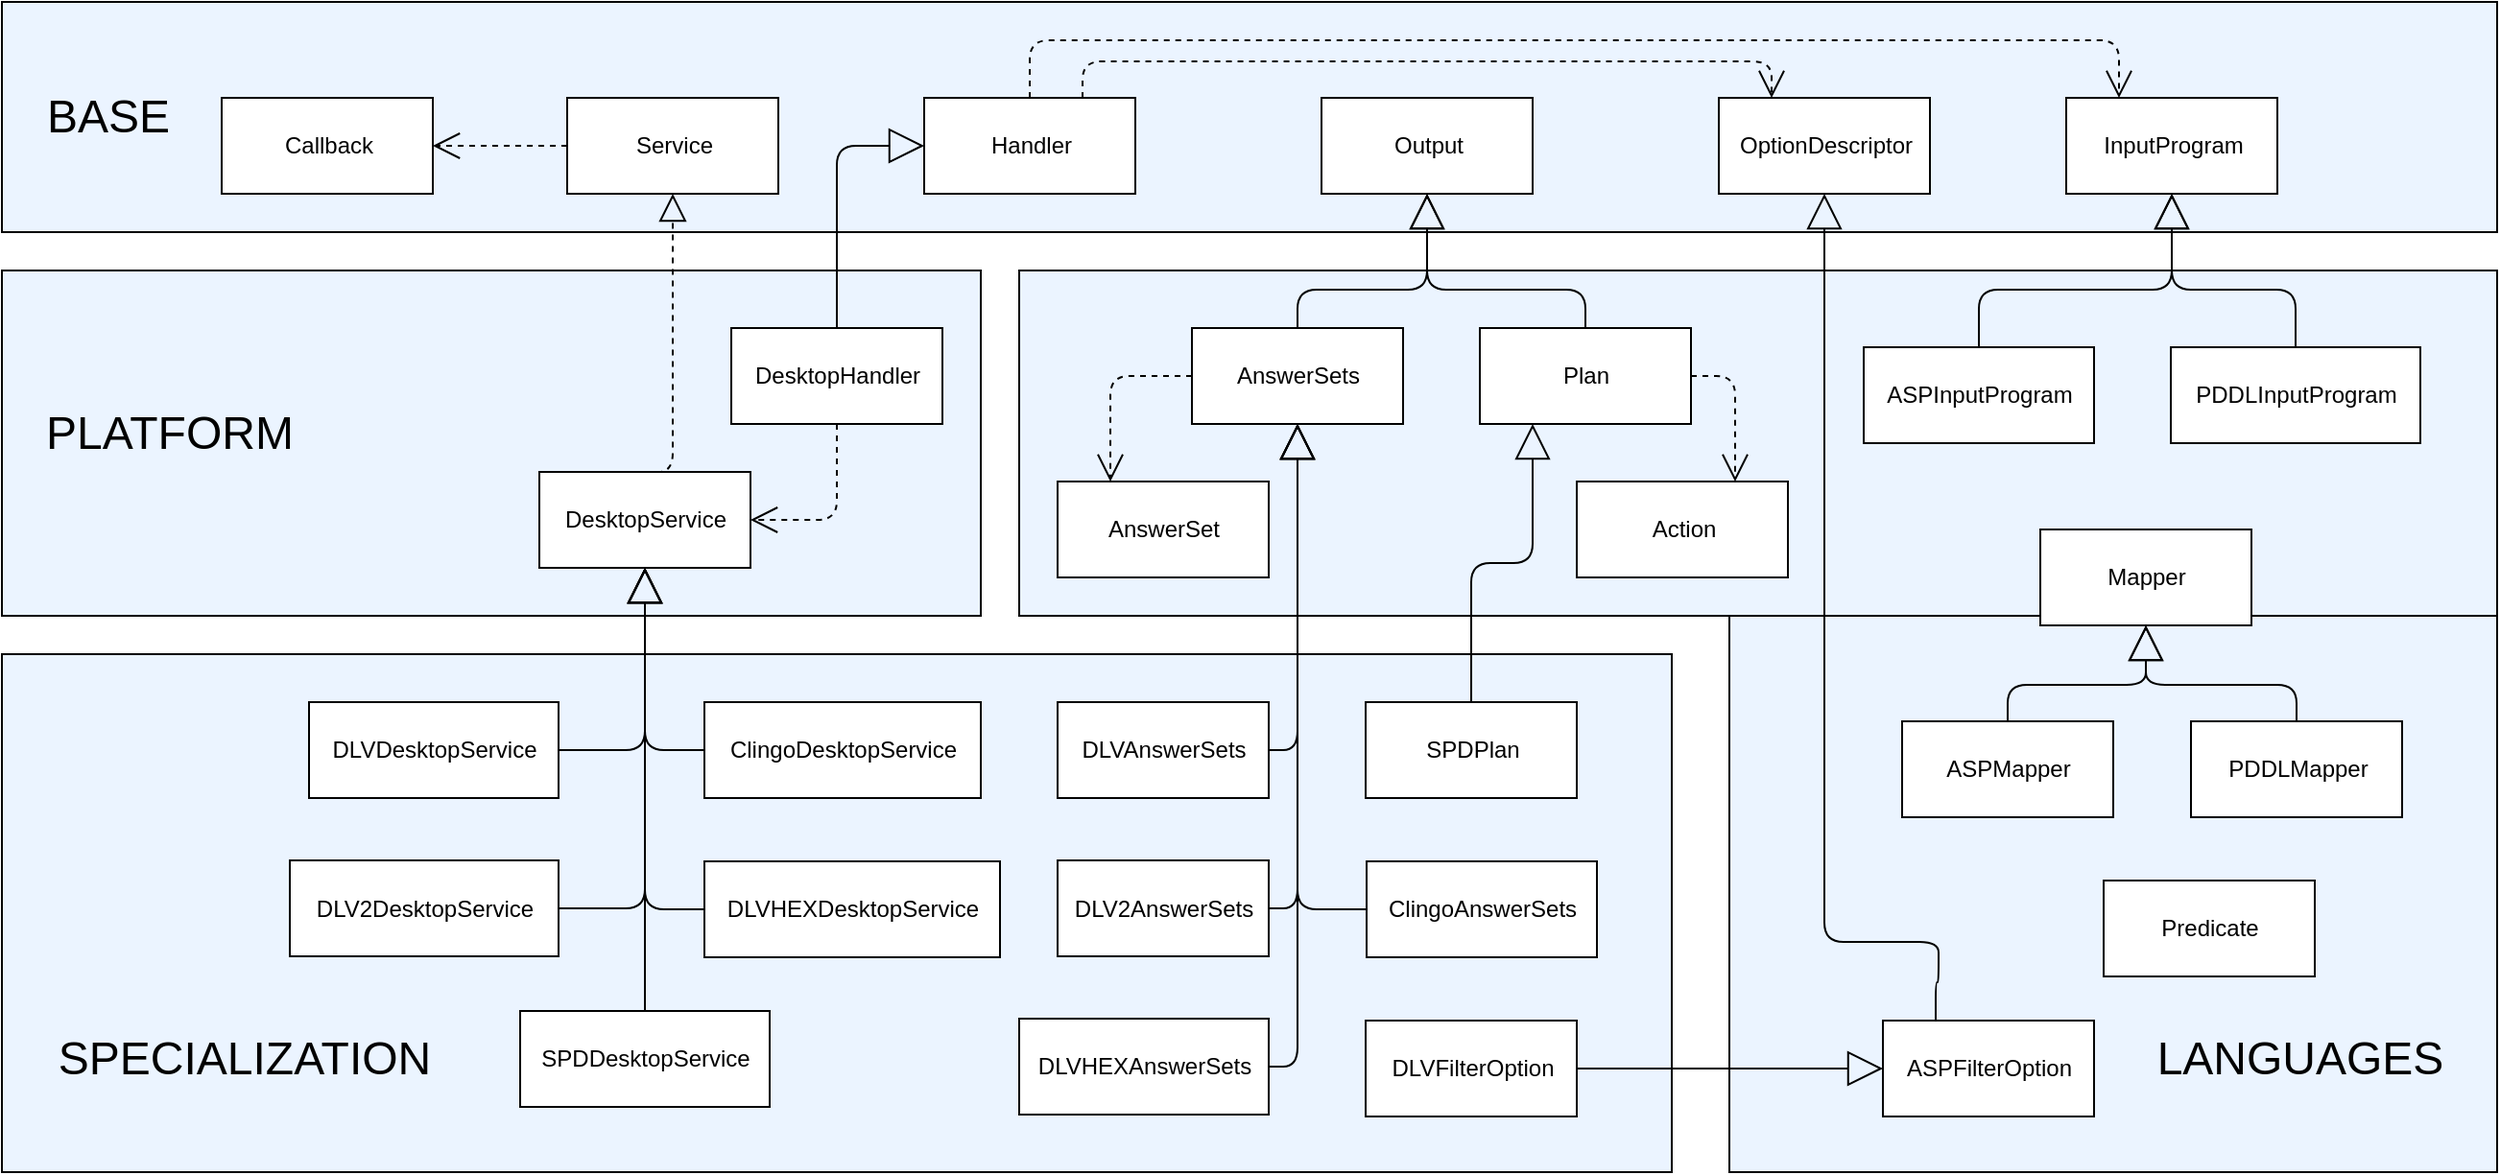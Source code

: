 <mxfile version="12.2.0" type="device" pages="1"><diagram id="dqVU7mrkeDe_c6QS-d3u" name="Page-1"><mxGraphModel dx="1094" dy="1619" grid="1" gridSize="10" guides="1" tooltips="1" connect="1" arrows="1" fold="1" page="1" pageScale="1" pageWidth="827" pageHeight="1169" math="0" shadow="0"><root><mxCell id="0"/><mxCell id="1" parent="0"/><mxCell id="zw5oDyOTdDvuppBCqqJ9-35" value="" style="whiteSpace=wrap;html=1;fillColor=#EBF4FF;" parent="1" vertex="1"><mxGeometry x="990" y="296" width="400" height="304" as="geometry"/></mxCell><mxCell id="zw5oDyOTdDvuppBCqqJ9-34" value="" style="whiteSpace=wrap;html=1;fillColor=#EBF4FF;" parent="1" vertex="1"><mxGeometry x="620" y="130" width="770" height="180" as="geometry"/></mxCell><mxCell id="zw5oDyOTdDvuppBCqqJ9-33" value="" style="whiteSpace=wrap;html=1;fillColor=#EBF4FF;" parent="1" vertex="1"><mxGeometry x="90" y="330" width="870" height="270" as="geometry"/></mxCell><mxCell id="zw5oDyOTdDvuppBCqqJ9-32" value="" style="whiteSpace=wrap;html=1;fillColor=#EBF4FF;" parent="1" vertex="1"><mxGeometry x="90" y="130" width="510" height="180" as="geometry"/></mxCell><mxCell id="zw5oDyOTdDvuppBCqqJ9-31" value="" style="whiteSpace=wrap;html=1;fillColor=#EBF4FF;" parent="1" vertex="1"><mxGeometry x="90" y="-10" width="1300" height="120" as="geometry"/></mxCell><mxCell id="zw5oDyOTdDvuppBCqqJ9-1" value="&lt;div&gt;Callback&lt;/div&gt;" style="html=1;" parent="1" vertex="1"><mxGeometry x="204.5" y="40" width="110" height="50" as="geometry"/></mxCell><mxCell id="zw5oDyOTdDvuppBCqqJ9-2" value="Handler" style="html=1;" parent="1" vertex="1"><mxGeometry x="570.5" y="40" width="110" height="50" as="geometry"/></mxCell><mxCell id="zw5oDyOTdDvuppBCqqJ9-3" value="InputProgram" style="html=1;" parent="1" vertex="1"><mxGeometry x="1165.5" y="40" width="110" height="50" as="geometry"/></mxCell><mxCell id="zw5oDyOTdDvuppBCqqJ9-4" value="OptionDescriptor" style="html=1;" parent="1" vertex="1"><mxGeometry x="984.5" y="40" width="110" height="50" as="geometry"/></mxCell><mxCell id="zw5oDyOTdDvuppBCqqJ9-5" value="Output" style="html=1;" parent="1" vertex="1"><mxGeometry x="777.5" y="40" width="110" height="50" as="geometry"/></mxCell><mxCell id="zw5oDyOTdDvuppBCqqJ9-6" value="Service" style="html=1;" parent="1" vertex="1"><mxGeometry x="384.5" y="40" width="110" height="50" as="geometry"/></mxCell><mxCell id="zw5oDyOTdDvuppBCqqJ9-7" value="AnswerSets" style="html=1;" parent="1" vertex="1"><mxGeometry x="710" y="160" width="110" height="50" as="geometry"/></mxCell><mxCell id="zw5oDyOTdDvuppBCqqJ9-8" value="AnswerSet" style="html=1;" parent="1" vertex="1"><mxGeometry x="640" y="240" width="110" height="50" as="geometry"/></mxCell><mxCell id="zw5oDyOTdDvuppBCqqJ9-9" value="ASPFilterOption" style="html=1;" parent="1" vertex="1"><mxGeometry x="1070" y="521" width="110" height="50" as="geometry"/></mxCell><mxCell id="zw5oDyOTdDvuppBCqqJ9-10" value="ASPInputProgram" style="html=1;" parent="1" vertex="1"><mxGeometry x="1060" y="170" width="120" height="50" as="geometry"/></mxCell><mxCell id="zw5oDyOTdDvuppBCqqJ9-11" value="ASPMapper" style="html=1;" parent="1" vertex="1"><mxGeometry x="1080" y="365" width="110" height="50" as="geometry"/></mxCell><mxCell id="zw5oDyOTdDvuppBCqqJ9-12" value="Action" style="html=1;" parent="1" vertex="1"><mxGeometry x="910.5" y="240" width="110" height="50" as="geometry"/></mxCell><mxCell id="zw5oDyOTdDvuppBCqqJ9-13" value="PDDLInputProgram" style="html=1;" parent="1" vertex="1"><mxGeometry x="1220" y="170" width="130" height="50" as="geometry"/></mxCell><mxCell id="zw5oDyOTdDvuppBCqqJ9-14" value="PDDLMapper" style="html=1;" parent="1" vertex="1"><mxGeometry x="1230.5" y="365" width="110" height="50" as="geometry"/></mxCell><mxCell id="zw5oDyOTdDvuppBCqqJ9-15" value="Plan" style="html=1;" parent="1" vertex="1"><mxGeometry x="860" y="160" width="110" height="50" as="geometry"/></mxCell><mxCell id="zw5oDyOTdDvuppBCqqJ9-16" value="Mapper" style="html=1;" parent="1" vertex="1"><mxGeometry x="1152" y="265" width="110" height="50" as="geometry"/></mxCell><mxCell id="zw5oDyOTdDvuppBCqqJ9-17" value="DesktopHandler" style="html=1;" parent="1" vertex="1"><mxGeometry x="470" y="160" width="110" height="50" as="geometry"/></mxCell><mxCell id="zw5oDyOTdDvuppBCqqJ9-18" value="DesktopService" style="html=1;" parent="1" vertex="1"><mxGeometry x="370" y="235" width="110" height="50" as="geometry"/></mxCell><mxCell id="zw5oDyOTdDvuppBCqqJ9-19" value="&lt;div&gt;ClingoDesktopService&lt;/div&gt;" style="html=1;" parent="1" vertex="1"><mxGeometry x="456" y="355" width="144" height="50" as="geometry"/></mxCell><mxCell id="zw5oDyOTdDvuppBCqqJ9-20" value="ClingoAnswerSets" style="html=1;" parent="1" vertex="1"><mxGeometry x="801" y="438" width="120" height="50" as="geometry"/></mxCell><mxCell id="zw5oDyOTdDvuppBCqqJ9-21" value="DLVDesktopService" style="html=1;" parent="1" vertex="1"><mxGeometry x="250" y="355" width="130" height="50" as="geometry"/></mxCell><mxCell id="zw5oDyOTdDvuppBCqqJ9-22" value="DLVAnswerSets" style="html=1;" parent="1" vertex="1"><mxGeometry x="640" y="355" width="110" height="50" as="geometry"/></mxCell><mxCell id="zw5oDyOTdDvuppBCqqJ9-23" value="DLVFilterOption" style="html=1;" parent="1" vertex="1"><mxGeometry x="800.5" y="521" width="110" height="50" as="geometry"/></mxCell><mxCell id="zw5oDyOTdDvuppBCqqJ9-24" value="DLV2DesktopService" style="html=1;" parent="1" vertex="1"><mxGeometry x="240" y="437.5" width="140" height="50" as="geometry"/></mxCell><mxCell id="zw5oDyOTdDvuppBCqqJ9-25" value="DLV2AnswerSets" style="html=1;" parent="1" vertex="1"><mxGeometry x="640" y="437.5" width="110" height="50" as="geometry"/></mxCell><mxCell id="zw5oDyOTdDvuppBCqqJ9-26" value="DLVHEXDesktopService" style="html=1;" parent="1" vertex="1"><mxGeometry x="456" y="438" width="154" height="50" as="geometry"/></mxCell><mxCell id="zw5oDyOTdDvuppBCqqJ9-27" value="DLVHEXAnswerSets" style="html=1;" parent="1" vertex="1"><mxGeometry x="620" y="520" width="130" height="50" as="geometry"/></mxCell><mxCell id="zw5oDyOTdDvuppBCqqJ9-28" value="SPDDesktopService" style="html=1;" parent="1" vertex="1"><mxGeometry x="360" y="516" width="130" height="50" as="geometry"/></mxCell><mxCell id="zw5oDyOTdDvuppBCqqJ9-29" value="SPDPlan" style="html=1;" parent="1" vertex="1"><mxGeometry x="800.5" y="355" width="110" height="50" as="geometry"/></mxCell><mxCell id="zw5oDyOTdDvuppBCqqJ9-36" value="&lt;font style=&quot;font-size: 24px&quot;&gt;BASE&lt;/font&gt;" style="text;html=1;resizable=0;autosize=1;align=center;verticalAlign=middle;points=[];fillColor=none;strokeColor=none;rounded=0;" parent="1" vertex="1"><mxGeometry x="105" y="40" width="80" height="20" as="geometry"/></mxCell><mxCell id="zw5oDyOTdDvuppBCqqJ9-37" value="&lt;font style=&quot;font-size: 24px&quot;&gt;PLATFORM&lt;/font&gt;" style="text;html=1;resizable=0;autosize=1;align=center;verticalAlign=middle;points=[];fillColor=none;strokeColor=none;rounded=0;" parent="1" vertex="1"><mxGeometry x="97" y="205" width="160" height="20" as="geometry"/></mxCell><mxCell id="zw5oDyOTdDvuppBCqqJ9-38" value="&lt;font style=&quot;font-size: 24px&quot;&gt;LANGUAGES&lt;/font&gt;" style="text;html=1;resizable=0;autosize=1;align=center;verticalAlign=middle;points=[];fillColor=none;strokeColor=none;rounded=0;" parent="1" vertex="1"><mxGeometry x="1197" y="531" width="180" height="20" as="geometry"/></mxCell><mxCell id="zw5oDyOTdDvuppBCqqJ9-39" value="&lt;font style=&quot;font-size: 24px&quot;&gt;SPECIALIZATION&lt;/font&gt;" style="text;html=1;resizable=0;autosize=1;align=center;verticalAlign=middle;points=[];fillColor=none;strokeColor=none;rounded=0;" parent="1" vertex="1"><mxGeometry x="101" y="531" width="230" height="20" as="geometry"/></mxCell><mxCell id="zw5oDyOTdDvuppBCqqJ9-42" value="" style="endArrow=block;dashed=1;endFill=0;endSize=12;html=1;entryX=0.5;entryY=1;entryDx=0;entryDy=0;exitX=0.5;exitY=0;exitDx=0;exitDy=0;edgeStyle=orthogonalEdgeStyle;" parent="1" source="zw5oDyOTdDvuppBCqqJ9-18" target="zw5oDyOTdDvuppBCqqJ9-6" edge="1"><mxGeometry width="160" relative="1" as="geometry"><mxPoint x="50" y="497.5" as="sourcePoint"/><mxPoint x="50" y="377.5" as="targetPoint"/><Array as="points"><mxPoint x="439" y="235"/></Array></mxGeometry></mxCell><mxCell id="zw5oDyOTdDvuppBCqqJ9-45" value="" style="endArrow=block;endSize=16;endFill=0;html=1;exitX=1;exitY=0.5;exitDx=0;exitDy=0;entryX=0.5;entryY=1;entryDx=0;entryDy=0;edgeStyle=orthogonalEdgeStyle;" parent="1" source="zw5oDyOTdDvuppBCqqJ9-21" target="zw5oDyOTdDvuppBCqqJ9-18" edge="1"><mxGeometry x="-0.875" y="-50" width="160" relative="1" as="geometry"><mxPoint x="30" y="260" as="sourcePoint"/><mxPoint x="190" y="260" as="targetPoint"/><mxPoint x="-1" as="offset"/></mxGeometry></mxCell><mxCell id="zw5oDyOTdDvuppBCqqJ9-46" value="" style="endArrow=block;endSize=16;endFill=0;html=1;exitX=0.25;exitY=0;exitDx=0;exitDy=0;entryX=0.5;entryY=1;entryDx=0;entryDy=0;edgeStyle=orthogonalEdgeStyle;" parent="1" source="zw5oDyOTdDvuppBCqqJ9-9" target="zw5oDyOTdDvuppBCqqJ9-4" edge="1"><mxGeometry x="-1" y="-41" width="160" relative="1" as="geometry"><mxPoint x="40" y="260" as="sourcePoint"/><mxPoint x="200" y="260" as="targetPoint"/><Array as="points"><mxPoint x="1098" y="501"/><mxPoint x="1099" y="501"/><mxPoint x="1099" y="480"/><mxPoint x="1040" y="480"/></Array><mxPoint x="-10" y="-1" as="offset"/></mxGeometry></mxCell><mxCell id="zw5oDyOTdDvuppBCqqJ9-47" value="" style="endArrow=block;endSize=16;endFill=0;html=1;exitX=0;exitY=0.5;exitDx=0;exitDy=0;entryX=0.5;entryY=1;entryDx=0;entryDy=0;edgeStyle=orthogonalEdgeStyle;" parent="1" source="zw5oDyOTdDvuppBCqqJ9-19" target="zw5oDyOTdDvuppBCqqJ9-18" edge="1"><mxGeometry x="-1" y="-41" width="160" relative="1" as="geometry"><mxPoint x="40" y="285" as="sourcePoint"/><mxPoint x="200" y="285" as="targetPoint"/><mxPoint x="-10" y="-1" as="offset"/></mxGeometry></mxCell><mxCell id="zw5oDyOTdDvuppBCqqJ9-48" value="" style="endArrow=block;endSize=16;endFill=0;html=1;exitX=1;exitY=0.5;exitDx=0;exitDy=0;entryX=0.5;entryY=1;entryDx=0;entryDy=0;edgeStyle=orthogonalEdgeStyle;" parent="1" source="zw5oDyOTdDvuppBCqqJ9-24" target="zw5oDyOTdDvuppBCqqJ9-18" edge="1"><mxGeometry x="-1" y="-41" width="160" relative="1" as="geometry"><mxPoint x="50" y="270" as="sourcePoint"/><mxPoint x="210" y="270" as="targetPoint"/><mxPoint x="-10" y="-1" as="offset"/></mxGeometry></mxCell><mxCell id="zw5oDyOTdDvuppBCqqJ9-49" value="" style="endArrow=block;endSize=16;endFill=0;html=1;exitX=0;exitY=0.5;exitDx=0;exitDy=0;entryX=0.5;entryY=1;entryDx=0;entryDy=0;edgeStyle=orthogonalEdgeStyle;" parent="1" source="zw5oDyOTdDvuppBCqqJ9-26" target="zw5oDyOTdDvuppBCqqJ9-18" edge="1"><mxGeometry x="-1" y="-41" width="160" relative="1" as="geometry"><mxPoint x="50" y="270" as="sourcePoint"/><mxPoint x="210" y="270" as="targetPoint"/><mxPoint x="-10" y="-1" as="offset"/></mxGeometry></mxCell><mxCell id="zw5oDyOTdDvuppBCqqJ9-50" value="" style="endArrow=block;endSize=16;endFill=0;html=1;exitX=0.5;exitY=0;exitDx=0;exitDy=0;entryX=0.5;entryY=1;entryDx=0;entryDy=0;" parent="1" source="zw5oDyOTdDvuppBCqqJ9-28" target="zw5oDyOTdDvuppBCqqJ9-18" edge="1"><mxGeometry x="-1" y="-41" width="160" relative="1" as="geometry"><mxPoint x="50" y="270" as="sourcePoint"/><mxPoint x="210" y="270" as="targetPoint"/><mxPoint x="-10" y="-1" as="offset"/></mxGeometry></mxCell><mxCell id="zw5oDyOTdDvuppBCqqJ9-51" value="" style="endArrow=block;endSize=16;endFill=0;html=1;exitX=0.5;exitY=0;exitDx=0;exitDy=0;entryX=0;entryY=0.5;entryDx=0;entryDy=0;edgeStyle=orthogonalEdgeStyle;" parent="1" source="zw5oDyOTdDvuppBCqqJ9-17" target="zw5oDyOTdDvuppBCqqJ9-2" edge="1"><mxGeometry x="-1" y="-41" width="160" relative="1" as="geometry"><mxPoint x="56" y="285" as="sourcePoint"/><mxPoint x="216" y="285" as="targetPoint"/><mxPoint x="-10" y="-1" as="offset"/></mxGeometry></mxCell><mxCell id="zw5oDyOTdDvuppBCqqJ9-52" value="" style="endArrow=block;endSize=16;endFill=0;html=1;entryX=0.5;entryY=1;entryDx=0;entryDy=0;exitX=0.5;exitY=0;exitDx=0;exitDy=0;edgeStyle=orthogonalEdgeStyle;" parent="1" source="zw5oDyOTdDvuppBCqqJ9-7" target="zw5oDyOTdDvuppBCqqJ9-5" edge="1"><mxGeometry x="-1" y="-41" width="160" relative="1" as="geometry"><mxPoint x="60" y="300" as="sourcePoint"/><mxPoint x="210" y="270" as="targetPoint"/><Array as="points"><mxPoint x="765" y="140"/><mxPoint x="833" y="140"/></Array><mxPoint x="-10" y="-1" as="offset"/></mxGeometry></mxCell><mxCell id="zw5oDyOTdDvuppBCqqJ9-53" value="" style="endArrow=block;endSize=16;endFill=0;html=1;exitX=0.5;exitY=0;exitDx=0;exitDy=0;entryX=0.5;entryY=1;entryDx=0;entryDy=0;edgeStyle=orthogonalEdgeStyle;" parent="1" source="zw5oDyOTdDvuppBCqqJ9-15" target="zw5oDyOTdDvuppBCqqJ9-5" edge="1"><mxGeometry x="-1" y="-41" width="160" relative="1" as="geometry"><mxPoint x="50" y="270" as="sourcePoint"/><mxPoint x="210" y="270" as="targetPoint"/><Array as="points"><mxPoint x="915" y="140"/><mxPoint x="832" y="140"/></Array><mxPoint x="-10" y="-1" as="offset"/></mxGeometry></mxCell><mxCell id="zw5oDyOTdDvuppBCqqJ9-54" value="" style="endArrow=block;endSize=16;endFill=0;html=1;exitX=1;exitY=0.5;exitDx=0;exitDy=0;entryX=0.5;entryY=1;entryDx=0;entryDy=0;edgeStyle=orthogonalEdgeStyle;" parent="1" source="zw5oDyOTdDvuppBCqqJ9-22" target="zw5oDyOTdDvuppBCqqJ9-7" edge="1"><mxGeometry x="-1" y="-41" width="160" relative="1" as="geometry"><mxPoint x="50" y="270" as="sourcePoint"/><mxPoint x="210" y="270" as="targetPoint"/><mxPoint x="-10" y="-1" as="offset"/></mxGeometry></mxCell><mxCell id="zw5oDyOTdDvuppBCqqJ9-55" value="" style="endArrow=block;endSize=16;endFill=0;html=1;exitX=1;exitY=0.5;exitDx=0;exitDy=0;entryX=0.5;entryY=1;entryDx=0;entryDy=0;edgeStyle=orthogonalEdgeStyle;" parent="1" source="zw5oDyOTdDvuppBCqqJ9-25" target="zw5oDyOTdDvuppBCqqJ9-7" edge="1"><mxGeometry x="-1" y="-41" width="160" relative="1" as="geometry"><mxPoint x="50" y="270" as="sourcePoint"/><mxPoint x="210" y="270" as="targetPoint"/><mxPoint x="-10" y="-1" as="offset"/></mxGeometry></mxCell><mxCell id="zw5oDyOTdDvuppBCqqJ9-56" value="" style="endArrow=block;endSize=16;endFill=0;html=1;exitX=1;exitY=0.5;exitDx=0;exitDy=0;entryX=0.5;entryY=1;entryDx=0;entryDy=0;edgeStyle=orthogonalEdgeStyle;" parent="1" source="zw5oDyOTdDvuppBCqqJ9-27" target="zw5oDyOTdDvuppBCqqJ9-7" edge="1"><mxGeometry x="-1" y="-41" width="160" relative="1" as="geometry"><mxPoint x="50" y="270" as="sourcePoint"/><mxPoint x="210" y="270" as="targetPoint"/><mxPoint x="-10" y="-1" as="offset"/></mxGeometry></mxCell><mxCell id="zw5oDyOTdDvuppBCqqJ9-57" value="" style="endArrow=block;endSize=16;endFill=0;html=1;exitX=0;exitY=0.5;exitDx=0;exitDy=0;entryX=0.5;entryY=1;entryDx=0;entryDy=0;edgeStyle=orthogonalEdgeStyle;" parent="1" source="zw5oDyOTdDvuppBCqqJ9-20" target="zw5oDyOTdDvuppBCqqJ9-7" edge="1"><mxGeometry x="-1" y="-41" width="160" relative="1" as="geometry"><mxPoint x="50" y="270" as="sourcePoint"/><mxPoint x="210" y="270" as="targetPoint"/><mxPoint x="-10" y="-1" as="offset"/></mxGeometry></mxCell><mxCell id="zw5oDyOTdDvuppBCqqJ9-58" value="" style="endArrow=block;endSize=16;endFill=0;html=1;exitX=0.5;exitY=0;exitDx=0;exitDy=0;entryX=0.25;entryY=1;entryDx=0;entryDy=0;edgeStyle=orthogonalEdgeStyle;" parent="1" source="zw5oDyOTdDvuppBCqqJ9-29" target="zw5oDyOTdDvuppBCqqJ9-15" edge="1"><mxGeometry x="-1" y="-41" width="160" relative="1" as="geometry"><mxPoint x="50" y="270" as="sourcePoint"/><mxPoint x="210" y="270" as="targetPoint"/><mxPoint x="-10" y="-1" as="offset"/></mxGeometry></mxCell><mxCell id="zw5oDyOTdDvuppBCqqJ9-59" value="" style="endArrow=block;endSize=16;endFill=0;html=1;exitX=1;exitY=0.5;exitDx=0;exitDy=0;entryX=0;entryY=0.5;entryDx=0;entryDy=0;edgeStyle=orthogonalEdgeStyle;" parent="1" source="zw5oDyOTdDvuppBCqqJ9-23" target="zw5oDyOTdDvuppBCqqJ9-9" edge="1"><mxGeometry x="-1" y="-41" width="160" relative="1" as="geometry"><mxPoint x="50" y="270" as="sourcePoint"/><mxPoint x="210" y="270" as="targetPoint"/><Array as="points"><mxPoint x="1020" y="546"/><mxPoint x="1020" y="546"/></Array><mxPoint x="-10" y="-1" as="offset"/></mxGeometry></mxCell><mxCell id="zw5oDyOTdDvuppBCqqJ9-62" value="" style="endArrow=block;endSize=16;endFill=0;html=1;exitX=0.5;exitY=0;exitDx=0;exitDy=0;entryX=0.5;entryY=1;entryDx=0;entryDy=0;edgeStyle=orthogonalEdgeStyle;" parent="1" source="zw5oDyOTdDvuppBCqqJ9-10" target="zw5oDyOTdDvuppBCqqJ9-3" edge="1"><mxGeometry x="-1" y="-41" width="160" relative="1" as="geometry"><mxPoint x="50" y="270" as="sourcePoint"/><mxPoint x="210" y="270" as="targetPoint"/><Array as="points"><mxPoint x="1120" y="140"/><mxPoint x="1220" y="140"/></Array><mxPoint x="-10" y="-1" as="offset"/></mxGeometry></mxCell><mxCell id="zw5oDyOTdDvuppBCqqJ9-63" value="" style="endArrow=block;endSize=16;endFill=0;html=1;exitX=0.5;exitY=0;exitDx=0;exitDy=0;entryX=0.5;entryY=1;entryDx=0;entryDy=0;edgeStyle=orthogonalEdgeStyle;" parent="1" source="zw5oDyOTdDvuppBCqqJ9-13" target="zw5oDyOTdDvuppBCqqJ9-3" edge="1"><mxGeometry x="-1" y="-41" width="160" relative="1" as="geometry"><mxPoint x="50" y="270" as="sourcePoint"/><mxPoint x="210" y="270" as="targetPoint"/><Array as="points"><mxPoint x="1285" y="140"/><mxPoint x="1221" y="140"/></Array><mxPoint x="-10" y="-1" as="offset"/></mxGeometry></mxCell><mxCell id="zw5oDyOTdDvuppBCqqJ9-66" value="" style="endArrow=open;endSize=12;dashed=1;html=1;exitX=0;exitY=0.5;exitDx=0;exitDy=0;entryX=1;entryY=0.5;entryDx=0;entryDy=0;" parent="1" source="zw5oDyOTdDvuppBCqqJ9-6" target="zw5oDyOTdDvuppBCqqJ9-1" edge="1"><mxGeometry x="0.125" y="-30" width="160" relative="1" as="geometry"><mxPoint x="44.5" y="170" as="sourcePoint"/><mxPoint x="204.5" y="170" as="targetPoint"/><mxPoint x="-1" as="offset"/></mxGeometry></mxCell><mxCell id="zw5oDyOTdDvuppBCqqJ9-67" value="" style="endArrow=open;endSize=12;dashed=1;html=1;exitX=0.5;exitY=1;exitDx=0;exitDy=0;entryX=1;entryY=0.5;entryDx=0;entryDy=0;edgeStyle=orthogonalEdgeStyle;" parent="1" source="zw5oDyOTdDvuppBCqqJ9-17" target="zw5oDyOTdDvuppBCqqJ9-18" edge="1"><mxGeometry x="0.125" y="-30" width="160" relative="1" as="geometry"><mxPoint x="35" y="269.5" as="sourcePoint"/><mxPoint x="195" y="269.5" as="targetPoint"/><mxPoint x="-1" as="offset"/></mxGeometry></mxCell><mxCell id="zw5oDyOTdDvuppBCqqJ9-69" value="" style="endArrow=open;endSize=12;dashed=1;html=1;exitX=0.75;exitY=0;exitDx=0;exitDy=0;entryX=0.25;entryY=0;entryDx=0;entryDy=0;edgeStyle=orthogonalEdgeStyle;" parent="1" source="zw5oDyOTdDvuppBCqqJ9-2" target="zw5oDyOTdDvuppBCqqJ9-4" edge="1"><mxGeometry x="0.125" y="-30" width="160" relative="1" as="geometry"><mxPoint x="35" y="269.5" as="sourcePoint"/><mxPoint x="195" y="269.5" as="targetPoint"/><Array as="points"><mxPoint x="653" y="21"/><mxPoint x="1012" y="21"/></Array><mxPoint x="-1" as="offset"/></mxGeometry></mxCell><mxCell id="zw5oDyOTdDvuppBCqqJ9-70" value="" style="endArrow=open;endSize=12;dashed=1;html=1;exitX=0.5;exitY=0;exitDx=0;exitDy=0;entryX=0.25;entryY=0;entryDx=0;entryDy=0;edgeStyle=orthogonalEdgeStyle;" parent="1" source="zw5oDyOTdDvuppBCqqJ9-2" target="zw5oDyOTdDvuppBCqqJ9-3" edge="1"><mxGeometry x="0.125" y="-30" width="160" relative="1" as="geometry"><mxPoint x="35" y="269.5" as="sourcePoint"/><mxPoint x="195" y="269.5" as="targetPoint"/><Array as="points"><mxPoint x="625" y="10"/><mxPoint x="1193" y="10"/></Array><mxPoint x="-1" as="offset"/></mxGeometry></mxCell><mxCell id="zw5oDyOTdDvuppBCqqJ9-71" value="" style="endArrow=open;endSize=12;dashed=1;html=1;exitX=0;exitY=0.5;exitDx=0;exitDy=0;entryX=0.25;entryY=0;entryDx=0;entryDy=0;edgeStyle=orthogonalEdgeStyle;" parent="1" source="zw5oDyOTdDvuppBCqqJ9-7" target="zw5oDyOTdDvuppBCqqJ9-8" edge="1"><mxGeometry x="0.125" y="-30" width="160" relative="1" as="geometry"><mxPoint x="35" y="269.5" as="sourcePoint"/><mxPoint x="195" y="269.5" as="targetPoint"/><mxPoint x="-1" as="offset"/></mxGeometry></mxCell><mxCell id="zw5oDyOTdDvuppBCqqJ9-72" value="" style="endArrow=open;endSize=12;dashed=1;html=1;exitX=1;exitY=0.5;exitDx=0;exitDy=0;entryX=0.75;entryY=0;entryDx=0;entryDy=0;edgeStyle=orthogonalEdgeStyle;" parent="1" source="zw5oDyOTdDvuppBCqqJ9-15" target="zw5oDyOTdDvuppBCqqJ9-12" edge="1"><mxGeometry x="0.125" y="-30" width="160" relative="1" as="geometry"><mxPoint x="35" y="269.5" as="sourcePoint"/><mxPoint x="195" y="269.5" as="targetPoint"/><mxPoint x="-1" as="offset"/></mxGeometry></mxCell><mxCell id="zw5oDyOTdDvuppBCqqJ9-73" value="" style="endArrow=block;endSize=16;endFill=0;html=1;exitX=0.5;exitY=0;exitDx=0;exitDy=0;entryX=0.5;entryY=1;entryDx=0;entryDy=0;edgeStyle=orthogonalEdgeStyle;" parent="1" source="zw5oDyOTdDvuppBCqqJ9-11" target="zw5oDyOTdDvuppBCqqJ9-16" edge="1"><mxGeometry x="-1" y="-41" width="160" relative="1" as="geometry"><mxPoint x="1140" y="165" as="sourcePoint"/><mxPoint x="1240" y="85" as="targetPoint"/><Array as="points"><mxPoint x="1135" y="346"/><mxPoint x="1207" y="346"/></Array><mxPoint x="-10" y="-1" as="offset"/></mxGeometry></mxCell><mxCell id="zw5oDyOTdDvuppBCqqJ9-74" value="" style="endArrow=block;endSize=16;endFill=0;html=1;exitX=0.5;exitY=0;exitDx=0;exitDy=0;entryX=0.5;entryY=1;entryDx=0;entryDy=0;edgeStyle=orthogonalEdgeStyle;" parent="1" source="zw5oDyOTdDvuppBCqqJ9-14" target="zw5oDyOTdDvuppBCqqJ9-16" edge="1"><mxGeometry x="-1" y="-41" width="160" relative="1" as="geometry"><mxPoint x="1145.333" y="375.667" as="sourcePoint"/><mxPoint x="1217.333" y="325" as="targetPoint"/><Array as="points"><mxPoint x="1286" y="346"/><mxPoint x="1207" y="346"/></Array><mxPoint x="-10" y="-1" as="offset"/></mxGeometry></mxCell><mxCell id="jmDmiAFd9oDAGGHfBzzs-1" value="Predicate" style="html=1;" vertex="1" parent="1"><mxGeometry x="1185" y="448" width="110" height="50" as="geometry"/></mxCell></root></mxGraphModel></diagram></mxfile>
